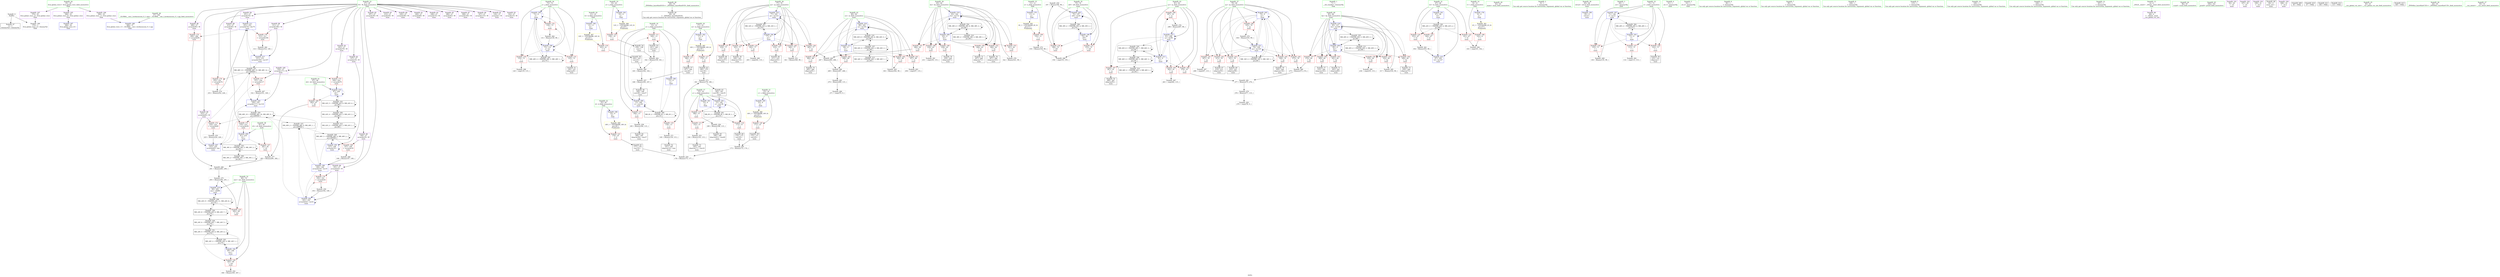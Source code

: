 digraph "SVFG" {
	label="SVFG";

	Node0x563a75794460 [shape=record,color=grey,label="{NodeID: 0\nNullPtr}"];
	Node0x563a75794460 -> Node0x563a757c2030[style=solid];
	Node0x563a75794460 -> Node0x563a757cb4f0[style=solid];
	Node0x563a757d2eb0 [shape=record,color=grey,label="{NodeID: 277\n283 = Binary(281, 282, )\n}"];
	Node0x563a757d2eb0 -> Node0x563a757c7470[style=solid];
	Node0x563a757c59c0 [shape=record,color=blue,label="{NodeID: 194\n73\<--9\nj\<--\nmain\n}"];
	Node0x563a757c59c0 -> Node0x563a757c83e0[style=dashed];
	Node0x563a757c59c0 -> Node0x563a757c84b0[style=dashed];
	Node0x563a757c59c0 -> Node0x563a757c8580[style=dashed];
	Node0x563a757c59c0 -> Node0x563a757c59c0[style=dashed];
	Node0x563a757c59c0 -> Node0x563a757c5b60[style=dashed];
	Node0x563a757c59c0 -> Node0x563a757e1440[style=dashed];
	Node0x563a757c2d30 [shape=record,color=red,label="{NodeID: 111\n160\<--13\n\<--x\nmain\n}"];
	Node0x563a757c2d30 -> Node0x563a757c36d0[style=solid];
	Node0x563a75794760 [shape=record,color=green,label="{NodeID: 28\n49\<--55\n_ZNSt8ios_base4InitD1Ev\<--_ZNSt8ios_base4InitD1Ev_field_insensitive\n}"];
	Node0x563a75794760 -> Node0x563a757c31f0[style=solid];
	Node0x563a757e1440 [shape=record,color=black,label="{NodeID: 305\nMR_28V_2 = PHI(MR_28V_3, MR_28V_1, )\npts\{74 \}\n}"];
	Node0x563a757e1440 -> Node0x563a757c59c0[style=dashed];
	Node0x563a757e1440 -> Node0x563a757e1440[style=dashed];
	Node0x563a757ce000 [shape=record,color=blue,label="{NodeID: 222\n77\<--341\nax\<--inc123\nmain\n}"];
	Node0x563a757ce000 -> Node0x563a757c87f0[style=dashed];
	Node0x563a757ce000 -> Node0x563a757c88c0[style=dashed];
	Node0x563a757ce000 -> Node0x563a757c8990[style=dashed];
	Node0x563a757ce000 -> Node0x563a757c8a60[style=dashed];
	Node0x563a757ce000 -> Node0x563a757c8b30[style=dashed];
	Node0x563a757ce000 -> Node0x563a757c8c00[style=dashed];
	Node0x563a757ce000 -> Node0x563a757ce000[style=dashed];
	Node0x563a757ce000 -> Node0x563a757e1e40[style=dashed];
	Node0x563a757c8b30 [shape=record,color=red,label="{NodeID: 139\n325\<--77\n\<--ax\nmain\n}"];
	Node0x563a757c8b30 -> Node0x563a757c4980[style=solid];
	Node0x563a757c37a0 [shape=record,color=black,label="{NodeID: 56\n164\<--163\nconv25\<--\nmain\n}"];
	Node0x563a757c37a0 -> Node0x563a757c6b70[style=solid];
	Node0x563a757cf620 [shape=record,color=grey,label="{NodeID: 250\n197 = Binary(196, 99, )\n}"];
	Node0x563a757cf620 -> Node0x563a757c6110[style=solid];
	Node0x563a757ca1f0 [shape=record,color=red,label="{NodeID: 167\n287\<--91\n\<--cy\nmain\n}"];
	Node0x563a757ca1f0 -> Node0x563a757c4710[style=solid];
	Node0x563a757c4e60 [shape=record,color=purple,label="{NodeID: 84\n146\<--27\narrayidx18\<--W\nmain\n}"];
	Node0x563a757c4e60 -> Node0x563a757ca390[style=solid];
	Node0x563a757c4e60 -> Node0x563a757c5d00[style=solid];
	Node0x563a757b9e90 [shape=record,color=green,label="{NodeID: 1\n7\<--1\n__dso_handle\<--dummyObj\nGlob }"];
	Node0x563a757e3c40 [shape=record,color=yellow,style=double,label="{NodeID: 361\n2V_1 = ENCHI(MR_2V_0)\npts\{10 \}\nFun[main]}"];
	Node0x563a757e3c40 -> Node0x563a757c2ac0[style=dashed];
	Node0x563a757d3030 [shape=record,color=grey,label="{NodeID: 278\n322 = Binary(321, 99, )\n}"];
	Node0x563a757d3030 -> Node0x563a757cdd90[style=solid];
	Node0x563a757c5a90 [shape=record,color=blue,label="{NodeID: 195\n127\<--106\narrayidx10\<--\nmain\n}"];
	Node0x563a757c5a90 -> Node0x563a757c5a90[style=dashed];
	Node0x563a757c5a90 -> Node0x563a757ec740[style=dashed];
	Node0x563a757c2e00 [shape=record,color=red,label="{NodeID: 112\n184\<--13\n\<--x\nmain\n}"];
	Node0x563a757c2e00 -> Node0x563a757c6870[style=solid];
	Node0x563a75794830 [shape=record,color=green,label="{NodeID: 29\n62\<--63\nmain\<--main_field_insensitive\n}"];
	Node0x563a757e1940 [shape=record,color=black,label="{NodeID: 306\nMR_30V_2 = PHI(MR_30V_4, MR_30V_1, )\npts\{76 \}\n}"];
	Node0x563a757e1940 -> Node0x563a757c5dd0[style=dashed];
	Node0x563a757ce0d0 [shape=record,color=blue,label="{NodeID: 223\n67\<--354\nt2\<--inc127\nmain\n}"];
	Node0x563a757ce0d0 -> Node0x563a757e0540[style=dashed];
	Node0x563a757c8c00 [shape=record,color=red,label="{NodeID: 140\n340\<--77\n\<--ax\nmain\n}"];
	Node0x563a757c8c00 -> Node0x563a757cf7a0[style=solid];
	Node0x563a757c3870 [shape=record,color=black,label="{NodeID: 57\n167\<--166\nconv26\<--\nmain\n}"];
	Node0x563a757c3870 -> Node0x563a757d00a0[style=solid];
	Node0x563a757cf7a0 [shape=record,color=grey,label="{NodeID: 251\n341 = Binary(340, 99, )\n}"];
	Node0x563a757cf7a0 -> Node0x563a757ce000[style=solid];
	Node0x563a757ca2c0 [shape=record,color=red,label="{NodeID: 168\n297\<--91\n\<--cy\nmain\n}"];
	Node0x563a757ca2c0 -> Node0x563a757d2d30[style=solid];
	Node0x563a757c4f30 [shape=record,color=purple,label="{NodeID: 85\n187\<--27\narrayidx39\<--W\nmain\n}"];
	Node0x563a757bc5e0 [shape=record,color=green,label="{NodeID: 2\n9\<--1\n\<--dummyObj\nCan only get source location for instruction, argument, global var or function.}"];
	Node0x563a757e3d50 [shape=record,color=yellow,style=double,label="{NodeID: 362\n4V_1 = ENCHI(MR_4V_0)\npts\{12 \}\nFun[main]}"];
	Node0x563a757e3d50 -> Node0x563a757c2b90[style=dashed];
	Node0x563a757d31b0 [shape=record,color=grey,label="{NodeID: 279\n278 = Binary(277, 115, )\n}"];
	Node0x563a757d31b0 -> Node0x563a757d49b0[style=solid];
	Node0x563a757c5b60 [shape=record,color=blue,label="{NodeID: 196\n73\<--131\nj\<--inc\nmain\n}"];
	Node0x563a757c5b60 -> Node0x563a757c83e0[style=dashed];
	Node0x563a757c5b60 -> Node0x563a757c84b0[style=dashed];
	Node0x563a757c5b60 -> Node0x563a757c8580[style=dashed];
	Node0x563a757c5b60 -> Node0x563a757c59c0[style=dashed];
	Node0x563a757c5b60 -> Node0x563a757c5b60[style=dashed];
	Node0x563a757c5b60 -> Node0x563a757e1440[style=dashed];
	Node0x563a757c2ed0 [shape=record,color=red,label="{NodeID: 113\n143\<--15\n\<--y\nmain\n}"];
	Node0x563a757c2ed0 -> Node0x563a757cfaa0[style=solid];
	Node0x563a75799e80 [shape=record,color=green,label="{NodeID: 30\n65\<--66\nretval\<--retval_field_insensitive\nmain\n}"];
	Node0x563a75799e80 -> Node0x563a757cb5f0[style=solid];
	Node0x563a757e1e40 [shape=record,color=black,label="{NodeID: 307\nMR_32V_2 = PHI(MR_32V_4, MR_32V_1, )\npts\{78 \}\n}"];
	Node0x563a757e1e40 -> Node0x563a757c61e0[style=dashed];
	Node0x563a757c8cd0 [shape=record,color=red,label="{NodeID: 141\n207\<--79\n\<--ay\nmain\n}"];
	Node0x563a757c8cd0 -> Node0x563a757d4cb0[style=solid];
	Node0x563a757c3940 [shape=record,color=black,label="{NodeID: 58\n169\<--168\nconv28\<--rem27\nmain\n}"];
	Node0x563a757c3940 -> Node0x563a757c5ea0[style=solid];
	Node0x563a757cf920 [shape=record,color=grey,label="{NodeID: 252\n346 = Binary(345, 347, )\n}"];
	Node0x563a757ca390 [shape=record,color=red,label="{NodeID: 169\n147\<--146\n\<--arrayidx18\nmain\n}"];
	Node0x563a757ca390 -> Node0x563a757c7770[style=solid];
	Node0x563a757c5000 [shape=record,color=purple,label="{NodeID: 86\n191\<--27\narrayidx42\<--W\nmain\n}"];
	Node0x563a757c5000 -> Node0x563a757ca460[style=solid];
	Node0x563a757c5000 -> Node0x563a757c6040[style=solid];
	Node0x563a75794340 [shape=record,color=green,label="{NodeID: 3\n29\<--1\n.str\<--dummyObj\nGlob }"];
	Node0x563a757d3330 [shape=record,color=grey,label="{NodeID: 280\n275 = Binary(273, 274, )\n}"];
	Node0x563a757d3330 -> Node0x563a757d34b0[style=solid];
	Node0x563a757c5c30 [shape=record,color=blue,label="{NodeID: 197\n71\<--136\ni\<--inc12\nmain\n}"];
	Node0x563a757c5c30 -> Node0x563a757c8170[style=dashed];
	Node0x563a757c5c30 -> Node0x563a757c8240[style=dashed];
	Node0x563a757c5c30 -> Node0x563a757c8310[style=dashed];
	Node0x563a757c5c30 -> Node0x563a757c5c30[style=dashed];
	Node0x563a757c5c30 -> Node0x563a757e0f40[style=dashed];
	Node0x563a757c2fa0 [shape=record,color=red,label="{NodeID: 114\n173\<--15\n\<--y\nmain\n}"];
	Node0x563a757c2fa0 -> Node0x563a757c3ae0[style=solid];
	Node0x563a75799f50 [shape=record,color=green,label="{NodeID: 31\n67\<--68\nt2\<--t2_field_insensitive\nmain\n}"];
	Node0x563a75799f50 -> Node0x563a757c7d60[style=solid];
	Node0x563a75799f50 -> Node0x563a757c7e30[style=solid];
	Node0x563a75799f50 -> Node0x563a757c7f00[style=solid];
	Node0x563a75799f50 -> Node0x563a757cb6c0[style=solid];
	Node0x563a75799f50 -> Node0x563a757ce0d0[style=solid];
	Node0x563a757e2340 [shape=record,color=black,label="{NodeID: 308\nMR_34V_2 = PHI(MR_34V_3, MR_34V_1, )\npts\{80 \}\n}"];
	Node0x563a757e2340 -> Node0x563a757c62b0[style=dashed];
	Node0x563a757e2340 -> Node0x563a757e2340[style=dashed];
	Node0x563a757c8da0 [shape=record,color=red,label="{NodeID: 142\n213\<--79\n\<--ay\nmain\n}"];
	Node0x563a757c8da0 -> Node0x563a757c4090[style=solid];
	Node0x563a757c3a10 [shape=record,color=black,label="{NodeID: 59\n172\<--171\nconv29\<--\nmain\n}"];
	Node0x563a757c3a10 -> Node0x563a757c72f0[style=solid];
	Node0x563a757cfaa0 [shape=record,color=grey,label="{NodeID: 253\n144 = Binary(143, 115, )\n}"];
	Node0x563a757cfaa0 -> Node0x563a757c3530[style=solid];
	Node0x563a757ca460 [shape=record,color=red,label="{NodeID: 170\n192\<--191\n\<--arrayidx42\nmain\n}"];
	Node0x563a757ca460 -> Node0x563a757c69f0[style=solid];
	Node0x563a757c50d0 [shape=record,color=purple,label="{NodeID: 87\n212\<--27\narrayidx54\<--W\nmain\n}"];
	Node0x563a75794c60 [shape=record,color=green,label="{NodeID: 4\n31\<--1\n.str.1\<--dummyObj\nGlob }"];
	Node0x563a757d34b0 [shape=record,color=grey,label="{NodeID: 281\n277 = Binary(275, 276, )\n}"];
	Node0x563a757d34b0 -> Node0x563a757d31b0[style=solid];
	Node0x563a757c5d00 [shape=record,color=blue,label="{NodeID: 198\n146\<--148\narrayidx18\<--inc19\nmain\n}"];
	Node0x563a757c5d00 -> Node0x563a757ca460[style=dashed];
	Node0x563a757c5d00 -> Node0x563a757c6040[style=dashed];
	Node0x563a757c5d00 -> Node0x563a757e4a40[style=dashed];
	Node0x563a757c5d00 -> Node0x563a757f2640[style=dashed];
	Node0x563a757c3070 [shape=record,color=red,label="{NodeID: 115\n188\<--15\n\<--y\nmain\n}"];
	Node0x563a757c3070 -> Node0x563a757cff20[style=solid];
	Node0x563a7579a020 [shape=record,color=green,label="{NodeID: 32\n69\<--70\nans\<--ans_field_insensitive\nmain\n}"];
	Node0x563a7579a020 -> Node0x563a757c7fd0[style=solid];
	Node0x563a7579a020 -> Node0x563a757c80a0[style=solid];
	Node0x563a7579a020 -> Node0x563a757c5820[style=solid];
	Node0x563a7579a020 -> Node0x563a757cd980[style=solid];
	Node0x563a757e2840 [shape=record,color=black,label="{NodeID: 309\nMR_36V_2 = PHI(MR_36V_3, MR_36V_1, )\npts\{82 \}\n}"];
	Node0x563a757e2840 -> Node0x563a757e2840[style=dashed];
	Node0x563a757e2840 -> Node0x563a757f0840[style=dashed];
	Node0x563a757c8e70 [shape=record,color=red,label="{NodeID: 143\n221\<--79\n\<--ay\nmain\n}"];
	Node0x563a757c8e70 -> Node0x563a757c4230[style=solid];
	Node0x563a757c3ae0 [shape=record,color=black,label="{NodeID: 60\n174\<--173\nconv30\<--\nmain\n}"];
	Node0x563a757c3ae0 -> Node0x563a757c72f0[style=solid];
	Node0x563a757cfc20 [shape=record,color=grey,label="{NodeID: 254\n178 = Binary(175, 177, )\n}"];
	Node0x563a757cfc20 -> Node0x563a757d28b0[style=solid];
	Node0x563a757ca530 [shape=record,color=red,label="{NodeID: 171\n216\<--215\n\<--arrayidx56\nmain\n}"];
	Node0x563a757ca530 -> Node0x563a757c6380[style=solid];
	Node0x563a757c51a0 [shape=record,color=purple,label="{NodeID: 88\n215\<--27\narrayidx56\<--W\nmain\n}"];
	Node0x563a757c51a0 -> Node0x563a757ca530[style=solid];
	Node0x563a75798410 [shape=record,color=green,label="{NodeID: 5\n33\<--1\n.str.2\<--dummyObj\nGlob }"];
	Node0x563a757f4610 [shape=record,color=yellow,style=double,label="{NodeID: 365\n10V_1 = ENCHI(MR_10V_0)\npts\{18 \}\nFun[main]}"];
	Node0x563a757f4610 -> Node0x563a757c7880[style=dashed];
	Node0x563a757f4610 -> Node0x563a757c7950[style=dashed];
	Node0x563a757d3630 [shape=record,color=grey,label="{NodeID: 282\n313 = Binary(312, 149, )\n}"];
	Node0x563a757d3630 -> Node0x563a757cdbf0[style=solid];
	Node0x563a757c5dd0 [shape=record,color=blue,label="{NodeID: 199\n75\<--99\ni20\<--\nmain\n}"];
	Node0x563a757c5dd0 -> Node0x563a757c8650[style=dashed];
	Node0x563a757c5dd0 -> Node0x563a757c8720[style=dashed];
	Node0x563a757c5dd0 -> Node0x563a757c6110[style=dashed];
	Node0x563a757c5dd0 -> Node0x563a757e1940[style=dashed];
	Node0x563a757c7880 [shape=record,color=red,label="{NodeID: 116\n166\<--17\n\<--m\nmain\n}"];
	Node0x563a757c7880 -> Node0x563a757c3870[style=solid];
	Node0x563a7579a0f0 [shape=record,color=green,label="{NodeID: 33\n71\<--72\ni\<--i_field_insensitive\nmain\n}"];
	Node0x563a7579a0f0 -> Node0x563a757c8170[style=solid];
	Node0x563a7579a0f0 -> Node0x563a757c8240[style=solid];
	Node0x563a7579a0f0 -> Node0x563a757c8310[style=solid];
	Node0x563a7579a0f0 -> Node0x563a757c58f0[style=solid];
	Node0x563a7579a0f0 -> Node0x563a757c5c30[style=solid];
	Node0x563a757e2d40 [shape=record,color=black,label="{NodeID: 310\nMR_38V_2 = PHI(MR_38V_3, MR_38V_1, )\npts\{84 \}\n}"];
	Node0x563a757e2d40 -> Node0x563a757e2d40[style=dashed];
	Node0x563a757e2d40 -> Node0x563a757f0d40[style=dashed];
	Node0x563a757c8f40 [shape=record,color=red,label="{NodeID: 144\n273\<--79\n\<--ay\nmain\n}"];
	Node0x563a757c8f40 -> Node0x563a757d3330[style=solid];
	Node0x563a757c3bb0 [shape=record,color=black,label="{NodeID: 61\n177\<--176\nconv32\<--\nmain\n}"];
	Node0x563a757c3bb0 -> Node0x563a757cfc20[style=solid];
	Node0x563a757cfda0 [shape=record,color=grey,label="{NodeID: 255\n225 = Binary(224, 226, )\n}"];
	Node0x563a757cfda0 -> Node0x563a757c6450[style=solid];
	Node0x563a757ca600 [shape=record,color=red,label="{NodeID: 172\n224\<--223\n\<--arrayidx60\nmain\n}"];
	Node0x563a757ca600 -> Node0x563a757cfda0[style=solid];
	Node0x563a757c5270 [shape=record,color=purple,label="{NodeID: 89\n220\<--27\narrayidx58\<--W\nmain\n}"];
	Node0x563a757984a0 [shape=record,color=green,label="{NodeID: 6\n36\<--1\n\<--dummyObj\nCan only get source location for instruction, argument, global var or function.}"];
	Node0x563a757f46f0 [shape=record,color=yellow,style=double,label="{NodeID: 366\n12V_1 = ENCHI(MR_12V_0)\npts\{20 \}\nFun[main]}"];
	Node0x563a757f46f0 -> Node0x563a757c7a20[style=dashed];
	Node0x563a757d37b0 [shape=record,color=grey,label="{NodeID: 283\n270 = Binary(269, 115, )\n}"];
	Node0x563a757d37b0 -> Node0x563a757d4b30[style=solid];
	Node0x563a757c5ea0 [shape=record,color=blue,label="{NodeID: 200\n13\<--169\nx\<--conv28\nmain\n}"];
	Node0x563a757c5ea0 -> Node0x563a757c2d30[style=dashed];
	Node0x563a757c5ea0 -> Node0x563a757c2e00[style=dashed];
	Node0x563a757c5ea0 -> Node0x563a757c5ea0[style=dashed];
	Node0x563a757c5ea0 -> Node0x563a757dfb40[style=dashed];
	Node0x563a757c7950 [shape=record,color=red,label="{NodeID: 117\n179\<--17\n\<--m\nmain\n}"];
	Node0x563a757c7950 -> Node0x563a757c3c80[style=solid];
	Node0x563a7579a1c0 [shape=record,color=green,label="{NodeID: 34\n73\<--74\nj\<--j_field_insensitive\nmain\n}"];
	Node0x563a7579a1c0 -> Node0x563a757c83e0[style=solid];
	Node0x563a7579a1c0 -> Node0x563a757c84b0[style=solid];
	Node0x563a7579a1c0 -> Node0x563a757c8580[style=solid];
	Node0x563a7579a1c0 -> Node0x563a757c59c0[style=solid];
	Node0x563a7579a1c0 -> Node0x563a757c5b60[style=solid];
	Node0x563a757e3240 [shape=record,color=black,label="{NodeID: 311\nMR_40V_2 = PHI(MR_40V_3, MR_40V_1, )\npts\{86 \}\n}"];
	Node0x563a757e3240 -> Node0x563a757e3240[style=dashed];
	Node0x563a757e3240 -> Node0x563a757f1240[style=dashed];
	Node0x563a757c9010 [shape=record,color=red,label="{NodeID: 145\n328\<--79\n\<--ay\nmain\n}"];
	Node0x563a757c9010 -> Node0x563a757c4a50[style=solid];
	Node0x563a757c3c80 [shape=record,color=black,label="{NodeID: 62\n180\<--179\nconv34\<--\nmain\n}"];
	Node0x563a757c3c80 -> Node0x563a757d28b0[style=solid];
	Node0x563a757cff20 [shape=record,color=grey,label="{NodeID: 256\n189 = Binary(188, 115, )\n}"];
	Node0x563a757cff20 -> Node0x563a757c3ef0[style=solid];
	Node0x563a757ca6d0 [shape=record,color=red,label="{NodeID: 173\n244\<--243\n\<--arrayidx70\nmain\n}"];
	Node0x563a757ca6d0 -> Node0x563a757c66c0[style=solid];
	Node0x563a757c5340 [shape=record,color=purple,label="{NodeID: 90\n223\<--27\narrayidx60\<--W\nmain\n}"];
	Node0x563a757c5340 -> Node0x563a757ca600[style=solid];
	Node0x563a757c5340 -> Node0x563a757c6450[style=solid];
	Node0x563a757985f0 [shape=record,color=green,label="{NodeID: 7\n99\<--1\n\<--dummyObj\nCan only get source location for instruction, argument, global var or function.}"];
	Node0x563a757f47d0 [shape=record,color=yellow,style=double,label="{NodeID: 367\n14V_1 = ENCHI(MR_14V_0)\npts\{22 \}\nFun[main]}"];
	Node0x563a757f47d0 -> Node0x563a757c7af0[style=dashed];
	Node0x563a757d3930 [shape=record,color=grey,label="{NodeID: 284\n269 = Binary(267, 268, )\n}"];
	Node0x563a757d3930 -> Node0x563a757d37b0[style=solid];
	Node0x563a757c5f70 [shape=record,color=blue,label="{NodeID: 201\n15\<--182\ny\<--conv36\nmain\n}"];
	Node0x563a757c5f70 -> Node0x563a757c2fa0[style=dashed];
	Node0x563a757c5f70 -> Node0x563a757c3070[style=dashed];
	Node0x563a757c5f70 -> Node0x563a757c5f70[style=dashed];
	Node0x563a757c5f70 -> Node0x563a757e0040[style=dashed];
	Node0x563a757c7a20 [shape=record,color=red,label="{NodeID: 118\n158\<--19\n\<--a\nmain\n}"];
	Node0x563a757c7a20 -> Node0x563a757c3600[style=solid];
	Node0x563a7579a290 [shape=record,color=green,label="{NodeID: 35\n75\<--76\ni20\<--i20_field_insensitive\nmain\n}"];
	Node0x563a7579a290 -> Node0x563a757c8650[style=solid];
	Node0x563a7579a290 -> Node0x563a757c8720[style=solid];
	Node0x563a7579a290 -> Node0x563a757c5dd0[style=solid];
	Node0x563a7579a290 -> Node0x563a757c6110[style=solid];
	Node0x563a757e3f50 [shape=record,color=black,label="{NodeID: 312\nMR_42V_2 = PHI(MR_42V_3, MR_42V_1, )\npts\{88 \}\n}"];
	Node0x563a757e3f50 -> Node0x563a757e3f50[style=dashed];
	Node0x563a757e3f50 -> Node0x563a757f1740[style=dashed];
	Node0x563a757c90e0 [shape=record,color=red,label="{NodeID: 146\n335\<--79\n\<--ay\nmain\n}"];
	Node0x563a757c90e0 -> Node0x563a757d2430[style=solid];
	Node0x563a757c3d50 [shape=record,color=black,label="{NodeID: 63\n182\<--181\nconv36\<--rem35\nmain\n}"];
	Node0x563a757c3d50 -> Node0x563a757c5f70[style=solid];
	Node0x563a757ec740 [shape=record,color=black,label="{NodeID: 340\nMR_48V_3 = PHI(MR_48V_4, MR_48V_2, )\npts\{280000 \}\n}"];
	Node0x563a757ec740 -> Node0x563a757ca390[style=dashed];
	Node0x563a757ec740 -> Node0x563a757c5a90[style=dashed];
	Node0x563a757ec740 -> Node0x563a757c5d00[style=dashed];
	Node0x563a757ec740 -> Node0x563a757ec740[style=dashed];
	Node0x563a757d00a0 [shape=record,color=grey,label="{NodeID: 257\n168 = Binary(165, 167, )\n}"];
	Node0x563a757d00a0 -> Node0x563a757c3940[style=solid];
	Node0x563a757ca7a0 [shape=record,color=red,label="{NodeID: 174\n252\<--251\n\<--arrayidx74\nmain\n}"];
	Node0x563a757ca7a0 -> Node0x563a757d2a30[style=solid];
	Node0x563a757c5410 [shape=record,color=purple,label="{NodeID: 91\n240\<--27\narrayidx68\<--W\nmain\n}"];
	Node0x563a75798680 [shape=record,color=green,label="{NodeID: 8\n106\<--1\n\<--dummyObj\nCan only get source location for instruction, argument, global var or function.}"];
	Node0x563a757f48b0 [shape=record,color=yellow,style=double,label="{NodeID: 368\n16V_1 = ENCHI(MR_16V_0)\npts\{24 \}\nFun[main]}"];
	Node0x563a757f48b0 -> Node0x563a757c7bc0[style=dashed];
	Node0x563a757d3ab0 [shape=record,color=grey,label="{NodeID: 285\n317 = Binary(316, 99, )\n}"];
	Node0x563a757d3ab0 -> Node0x563a757cdcc0[style=solid];
	Node0x563a757c6040 [shape=record,color=blue,label="{NodeID: 202\n191\<--193\narrayidx42\<--inc43\nmain\n}"];
	Node0x563a757c6040 -> Node0x563a757ca460[style=dashed];
	Node0x563a757c6040 -> Node0x563a757c6040[style=dashed];
	Node0x563a757c6040 -> Node0x563a757e4a40[style=dashed];
	Node0x563a757c6040 -> Node0x563a757f2640[style=dashed];
	Node0x563a757c7af0 [shape=record,color=red,label="{NodeID: 119\n163\<--21\n\<--b\nmain\n}"];
	Node0x563a757c7af0 -> Node0x563a757c37a0[style=solid];
	Node0x563a7579a360 [shape=record,color=green,label="{NodeID: 36\n77\<--78\nax\<--ax_field_insensitive\nmain\n}"];
	Node0x563a7579a360 -> Node0x563a757c87f0[style=solid];
	Node0x563a7579a360 -> Node0x563a757c88c0[style=solid];
	Node0x563a7579a360 -> Node0x563a757c8990[style=solid];
	Node0x563a7579a360 -> Node0x563a757c8a60[style=solid];
	Node0x563a7579a360 -> Node0x563a757c8b30[style=solid];
	Node0x563a7579a360 -> Node0x563a757c8c00[style=solid];
	Node0x563a7579a360 -> Node0x563a757c61e0[style=solid];
	Node0x563a7579a360 -> Node0x563a757ce000[style=solid];
	Node0x563a757e4040 [shape=record,color=black,label="{NodeID: 313\nMR_44V_2 = PHI(MR_44V_3, MR_44V_1, )\npts\{90 \}\n}"];
	Node0x563a757e4040 -> Node0x563a757e4040[style=dashed];
	Node0x563a757e4040 -> Node0x563a757f1c40[style=dashed];
	Node0x563a757c91b0 [shape=record,color=red,label="{NodeID: 147\n281\<--81\n\<--d1\nmain\n}"];
	Node0x563a757c91b0 -> Node0x563a757d2eb0[style=solid];
	Node0x563a757c3e20 [shape=record,color=black,label="{NodeID: 64\n186\<--185\nidxprom38\<--rem37\nmain\n}"];
	Node0x563a757c6870 [shape=record,color=grey,label="{NodeID: 258\n185 = Binary(184, 115, )\n}"];
	Node0x563a757c6870 -> Node0x563a757c3e20[style=solid];
	Node0x563a757ca870 [shape=record,color=red,label="{NodeID: 175\n290\<--289\n\<--arrayidx94\nmain\n}"];
	Node0x563a757ca870 -> Node0x563a757c7470[style=solid];
	Node0x563a757c54e0 [shape=record,color=purple,label="{NodeID: 92\n243\<--27\narrayidx70\<--W\nmain\n}"];
	Node0x563a757c54e0 -> Node0x563a757ca6d0[style=solid];
	Node0x563a75798710 [shape=record,color=green,label="{NodeID: 9\n115\<--1\n\<--dummyObj\nCan only get source location for instruction, argument, global var or function.}"];
	Node0x563a757f4990 [shape=record,color=yellow,style=double,label="{NodeID: 369\n18V_1 = ENCHI(MR_18V_0)\npts\{26 \}\nFun[main]}"];
	Node0x563a757f4990 -> Node0x563a757c7c90[style=dashed];
	Node0x563a757d3c30 [shape=record,color=grey,label="{NodeID: 286\n156 = cmp(153, 155, )\n}"];
	Node0x563a757c6110 [shape=record,color=blue,label="{NodeID: 203\n75\<--197\ni20\<--inc45\nmain\n}"];
	Node0x563a757c6110 -> Node0x563a757c8650[style=dashed];
	Node0x563a757c6110 -> Node0x563a757c8720[style=dashed];
	Node0x563a757c6110 -> Node0x563a757c6110[style=dashed];
	Node0x563a757c6110 -> Node0x563a757e1940[style=dashed];
	Node0x563a757c7bc0 [shape=record,color=red,label="{NodeID: 120\n171\<--23\n\<--c\nmain\n}"];
	Node0x563a757c7bc0 -> Node0x563a757c3a10[style=solid];
	Node0x563a7579a430 [shape=record,color=green,label="{NodeID: 37\n79\<--80\nay\<--ay_field_insensitive\nmain\n}"];
	Node0x563a7579a430 -> Node0x563a757c8cd0[style=solid];
	Node0x563a7579a430 -> Node0x563a757c8da0[style=solid];
	Node0x563a7579a430 -> Node0x563a757c8e70[style=solid];
	Node0x563a7579a430 -> Node0x563a757c8f40[style=solid];
	Node0x563a7579a430 -> Node0x563a757c9010[style=solid];
	Node0x563a7579a430 -> Node0x563a757c90e0[style=solid];
	Node0x563a7579a430 -> Node0x563a757c62b0[style=solid];
	Node0x563a7579a430 -> Node0x563a757cdf30[style=solid];
	Node0x563a757e4540 [shape=record,color=black,label="{NodeID: 314\nMR_46V_2 = PHI(MR_46V_3, MR_46V_1, )\npts\{92 \}\n}"];
	Node0x563a757e4540 -> Node0x563a757e4540[style=dashed];
	Node0x563a757e4540 -> Node0x563a757f2140[style=dashed];
	Node0x563a757c9280 [shape=record,color=red,label="{NodeID: 148\n230\<--83\n\<--bx\nmain\n}"];
	Node0x563a757c9280 -> Node0x563a757d43b0[style=solid];
	Node0x563a757c3ef0 [shape=record,color=black,label="{NodeID: 65\n190\<--189\nidxprom41\<--rem40\nmain\n}"];
	Node0x563a757c69f0 [shape=record,color=grey,label="{NodeID: 259\n193 = Binary(192, 149, )\n}"];
	Node0x563a757c69f0 -> Node0x563a757c6040[style=solid];
	Node0x563a757ca940 [shape=record,color=red,label="{NodeID: 176\n312\<--311\n\<--arrayidx106\nmain\n}"];
	Node0x563a757ca940 -> Node0x563a757d3630[style=solid];
	Node0x563a757c55b0 [shape=record,color=purple,label="{NodeID: 93\n248\<--27\narrayidx72\<--W\nmain\n}"];
	Node0x563a757998a0 [shape=record,color=green,label="{NodeID: 10\n149\<--1\n\<--dummyObj\nCan only get source location for instruction, argument, global var or function.}"];
	Node0x563a757d3db0 [shape=record,color=grey,label="{NodeID: 287\n263 = cmp(262, 115, )\n}"];
	Node0x563a757c61e0 [shape=record,color=blue,label="{NodeID: 204\n77\<--9\nax\<--\nmain\n}"];
	Node0x563a757c61e0 -> Node0x563a757c87f0[style=dashed];
	Node0x563a757c61e0 -> Node0x563a757c88c0[style=dashed];
	Node0x563a757c61e0 -> Node0x563a757c8990[style=dashed];
	Node0x563a757c61e0 -> Node0x563a757c8a60[style=dashed];
	Node0x563a757c61e0 -> Node0x563a757c8b30[style=dashed];
	Node0x563a757c61e0 -> Node0x563a757c8c00[style=dashed];
	Node0x563a757c61e0 -> Node0x563a757ce000[style=dashed];
	Node0x563a757c61e0 -> Node0x563a757e1e40[style=dashed];
	Node0x563a757c7c90 [shape=record,color=red,label="{NodeID: 121\n176\<--25\n\<--d\nmain\n}"];
	Node0x563a757c7c90 -> Node0x563a757c3bb0[style=solid];
	Node0x563a7579a500 [shape=record,color=green,label="{NodeID: 38\n81\<--82\nd1\<--d1_field_insensitive\nmain\n}"];
	Node0x563a7579a500 -> Node0x563a757c91b0[style=solid];
	Node0x563a7579a500 -> Node0x563a757c6380[style=solid];
	Node0x563a757e4a40 [shape=record,color=black,label="{NodeID: 315\nMR_48V_2 = PHI(MR_48V_9, MR_48V_1, )\npts\{280000 \}\n}"];
	Node0x563a757e4a40 -> Node0x563a757ec740[style=dashed];
	Node0x563a757c9350 [shape=record,color=red,label="{NodeID: 149\n238\<--83\n\<--bx\nmain\n}"];
	Node0x563a757c9350 -> Node0x563a757c4300[style=solid];
	Node0x563a757c3fc0 [shape=record,color=black,label="{NodeID: 66\n211\<--210\nidxprom53\<--\nmain\n}"];
	Node0x563a757c6b70 [shape=record,color=grey,label="{NodeID: 260\n165 = Binary(162, 164, )\n}"];
	Node0x563a757c6b70 -> Node0x563a757d00a0[style=solid];
	Node0x563a757caa10 [shape=record,color=red,label="{NodeID: 177\n331\<--330\n\<--arrayidx117\nmain\n}"];
	Node0x563a757caa10 -> Node0x563a757c75f0[style=solid];
	Node0x563a757c5680 [shape=record,color=purple,label="{NodeID: 94\n251\<--27\narrayidx74\<--W\nmain\n}"];
	Node0x563a757c5680 -> Node0x563a757ca7a0[style=solid];
	Node0x563a757c5680 -> Node0x563a757c6790[style=solid];
	Node0x563a75799970 [shape=record,color=green,label="{NodeID: 11\n226\<--1\n\<--dummyObj\nCan only get source location for instruction, argument, global var or function.}"];
	Node0x563a757d3f30 [shape=record,color=grey,label="{NodeID: 288\n120 = cmp(119, 115, )\n}"];
	Node0x563a757c62b0 [shape=record,color=blue,label="{NodeID: 205\n79\<--9\nay\<--\nmain\n}"];
	Node0x563a757c62b0 -> Node0x563a757c8cd0[style=dashed];
	Node0x563a757c62b0 -> Node0x563a757c8da0[style=dashed];
	Node0x563a757c62b0 -> Node0x563a757c8e70[style=dashed];
	Node0x563a757c62b0 -> Node0x563a757c8f40[style=dashed];
	Node0x563a757c62b0 -> Node0x563a757c9010[style=dashed];
	Node0x563a757c62b0 -> Node0x563a757c90e0[style=dashed];
	Node0x563a757c62b0 -> Node0x563a757c62b0[style=dashed];
	Node0x563a757c62b0 -> Node0x563a757cdf30[style=dashed];
	Node0x563a757c62b0 -> Node0x563a757e2340[style=dashed];
	Node0x563a757c7d60 [shape=record,color=red,label="{NodeID: 122\n101\<--67\n\<--t2\nmain\n}"];
	Node0x563a757c7d60 -> Node0x563a757d4830[style=solid];
	Node0x563a7579a5d0 [shape=record,color=green,label="{NodeID: 39\n83\<--84\nbx\<--bx_field_insensitive\nmain\n}"];
	Node0x563a7579a5d0 -> Node0x563a757c9280[style=solid];
	Node0x563a7579a5d0 -> Node0x563a757c9350[style=solid];
	Node0x563a7579a5d0 -> Node0x563a757c9420[style=solid];
	Node0x563a7579a5d0 -> Node0x563a757c94f0[style=solid];
	Node0x563a7579a5d0 -> Node0x563a757c95c0[style=solid];
	Node0x563a7579a5d0 -> Node0x563a757c9690[style=solid];
	Node0x563a7579a5d0 -> Node0x563a757c6520[style=solid];
	Node0x563a7579a5d0 -> Node0x563a757cdd90[style=solid];
	Node0x563a757c9420 [shape=record,color=red,label="{NodeID: 150\n246\<--83\n\<--bx\nmain\n}"];
	Node0x563a757c9420 -> Node0x563a757c44a0[style=solid];
	Node0x563a757c4090 [shape=record,color=black,label="{NodeID: 67\n214\<--213\nidxprom55\<--\nmain\n}"];
	Node0x563a757c6cf0 [shape=record,color=grey,label="{NodeID: 261\n354 = Binary(353, 99, )\n}"];
	Node0x563a757c6cf0 -> Node0x563a757ce0d0[style=solid];
	Node0x563a757caae0 [shape=record,color=blue,label="{NodeID: 178\n8\<--9\nt\<--\nGlob }"];
	Node0x563a757caae0 -> Node0x563a757e3c40[style=dashed];
	Node0x563a757c5750 [shape=record,color=purple,label="{NodeID: 95\n286\<--27\narrayidx92\<--W\nmain\n}"];
	Node0x563a75799560 [shape=record,color=green,label="{NodeID: 12\n347\<--1\n\<--dummyObj\nCan only get source location for instruction, argument, global var or function.}"];
	Node0x563a757d40b0 [shape=record,color=grey,label="{NodeID: 289\n203 = cmp(202, 115, )\n}"];
	Node0x563a757c6380 [shape=record,color=blue,label="{NodeID: 206\n81\<--216\nd1\<--\nmain\n}"];
	Node0x563a757c6380 -> Node0x563a757c91b0[style=dashed];
	Node0x563a757c6380 -> Node0x563a757f0840[style=dashed];
	Node0x563a757c7e30 [shape=record,color=red,label="{NodeID: 123\n344\<--67\n\<--t2\nmain\n}"];
	Node0x563a7579a6a0 [shape=record,color=green,label="{NodeID: 40\n85\<--86\nby\<--by_field_insensitive\nmain\n}"];
	Node0x563a7579a6a0 -> Node0x563a757c9760[style=solid];
	Node0x563a7579a6a0 -> Node0x563a757c9830[style=solid];
	Node0x563a7579a6a0 -> Node0x563a757c9900[style=solid];
	Node0x563a7579a6a0 -> Node0x563a757c99d0[style=solid];
	Node0x563a7579a6a0 -> Node0x563a757c9aa0[style=solid];
	Node0x563a7579a6a0 -> Node0x563a757c9b70[style=solid];
	Node0x563a7579a6a0 -> Node0x563a757c65f0[style=solid];
	Node0x563a7579a6a0 -> Node0x563a757cdcc0[style=solid];
	Node0x563a757c94f0 [shape=record,color=red,label="{NodeID: 151\n266\<--83\n\<--bx\nmain\n}"];
	Node0x563a757c94f0 -> Node0x563a757cf4a0[style=solid];
	Node0x563a757c4160 [shape=record,color=black,label="{NodeID: 68\n219\<--218\nidxprom57\<--\nmain\n}"];
	Node0x563a757c6e70 [shape=record,color=grey,label="{NodeID: 262\n162 = Binary(159, 161, )\n}"];
	Node0x563a757c6e70 -> Node0x563a757c6b70[style=solid];
	Node0x563a757cabb0 [shape=record,color=blue,label="{NodeID: 179\n11\<--9\nn\<--\nGlob }"];
	Node0x563a757cabb0 -> Node0x563a757e3d50[style=dashed];
	Node0x563a757c2100 [shape=record,color=purple,label="{NodeID: 96\n289\<--27\narrayidx94\<--W\nmain\n}"];
	Node0x563a757c2100 -> Node0x563a757ca870[style=solid];
	Node0x563a75799630 [shape=record,color=green,label="{NodeID: 13\n4\<--6\n_ZStL8__ioinit\<--_ZStL8__ioinit_field_insensitive\nGlob }"];
	Node0x563a75799630 -> Node0x563a757c4b20[style=solid];
	Node0x563a757d4230 [shape=record,color=grey,label="{NodeID: 290\n236 = cmp(235, 115, )\n}"];
	Node0x563a757c6450 [shape=record,color=blue,label="{NodeID: 207\n223\<--225\narrayidx60\<--dec\nmain\n}"];
	Node0x563a757c6450 -> Node0x563a757caa10[style=dashed];
	Node0x563a757c6450 -> Node0x563a757cde60[style=dashed];
	Node0x563a757c6450 -> Node0x563a757e6840[style=dashed];
	Node0x563a757c7f00 [shape=record,color=red,label="{NodeID: 124\n353\<--67\n\<--t2\nmain\n}"];
	Node0x563a757c7f00 -> Node0x563a757c6cf0[style=solid];
	Node0x563a7579a770 [shape=record,color=green,label="{NodeID: 41\n87\<--88\nd2\<--d2_field_insensitive\nmain\n}"];
	Node0x563a7579a770 -> Node0x563a757c9c40[style=solid];
	Node0x563a7579a770 -> Node0x563a757c66c0[style=solid];
	Node0x563a757c95c0 [shape=record,color=red,label="{NodeID: 152\n306\<--83\n\<--bx\nmain\n}"];
	Node0x563a757c95c0 -> Node0x563a757c47e0[style=solid];
	Node0x563a757c4230 [shape=record,color=black,label="{NodeID: 69\n222\<--221\nidxprom59\<--\nmain\n}"];
	Node0x563a757c6ff0 [shape=record,color=grey,label="{NodeID: 263\n303 = Binary(302, 99, )\n}"];
	Node0x563a757c6ff0 -> Node0x563a757cdb20[style=solid];
	Node0x563a757cac80 [shape=record,color=blue,label="{NodeID: 180\n13\<--9\nx\<--\nGlob }"];
	Node0x563a757cac80 -> Node0x563a757dfb40[style=dashed];
	Node0x563a757c21d0 [shape=record,color=purple,label="{NodeID: 97\n308\<--27\narrayidx104\<--W\nmain\n}"];
	Node0x563a75798110 [shape=record,color=green,label="{NodeID: 14\n8\<--10\nt\<--t_field_insensitive\nGlob }"];
	Node0x563a75798110 -> Node0x563a757c2ac0[style=solid];
	Node0x563a75798110 -> Node0x563a757caae0[style=solid];
	Node0x563a757d43b0 [shape=record,color=grey,label="{NodeID: 291\n231 = cmp(230, 115, )\n}"];
	Node0x563a757c6520 [shape=record,color=blue,label="{NodeID: 208\n83\<--9\nbx\<--\nmain\n}"];
	Node0x563a757c6520 -> Node0x563a757c9280[style=dashed];
	Node0x563a757c6520 -> Node0x563a757c9350[style=dashed];
	Node0x563a757c6520 -> Node0x563a757c9420[style=dashed];
	Node0x563a757c6520 -> Node0x563a757c94f0[style=dashed];
	Node0x563a757c6520 -> Node0x563a757c95c0[style=dashed];
	Node0x563a757c6520 -> Node0x563a757c9690[style=dashed];
	Node0x563a757c6520 -> Node0x563a757cdd90[style=dashed];
	Node0x563a757c6520 -> Node0x563a757f0d40[style=dashed];
	Node0x563a757c7fd0 [shape=record,color=red,label="{NodeID: 125\n292\<--69\n\<--ans\nmain\n}"];
	Node0x563a757c7fd0 -> Node0x563a757d2bb0[style=solid];
	Node0x563a7579a840 [shape=record,color=green,label="{NodeID: 42\n89\<--90\ncx\<--cx_field_insensitive\nmain\n}"];
	Node0x563a7579a840 -> Node0x563a757c9d10[style=solid];
	Node0x563a7579a840 -> Node0x563a757c9de0[style=solid];
	Node0x563a7579a840 -> Node0x563a757c9eb0[style=solid];
	Node0x563a7579a840 -> Node0x563a757c9f80[style=solid];
	Node0x563a7579a840 -> Node0x563a757cd7e0[style=solid];
	Node0x563a7579a840 -> Node0x563a757cdb20[style=solid];
	Node0x563a757e5e40 [shape=record,color=black,label="{NodeID: 319\nMR_44V_6 = PHI(MR_44V_8, MR_44V_5, )\npts\{90 \}\n}"];
	Node0x563a757e5e40 -> Node0x563a757cd7e0[style=dashed];
	Node0x563a757e5e40 -> Node0x563a757e5e40[style=dashed];
	Node0x563a757e5e40 -> Node0x563a757f1c40[style=dashed];
	Node0x563a757c9690 [shape=record,color=red,label="{NodeID: 153\n321\<--83\n\<--bx\nmain\n}"];
	Node0x563a757c9690 -> Node0x563a757d3030[style=solid];
	Node0x563a757c4300 [shape=record,color=black,label="{NodeID: 70\n239\<--238\nidxprom67\<--\nmain\n}"];
	Node0x563a757c7170 [shape=record,color=grey,label="{NodeID: 264\n131 = Binary(130, 99, )\n}"];
	Node0x563a757c7170 -> Node0x563a757c5b60[style=solid];
	Node0x563a757cad50 [shape=record,color=blue,label="{NodeID: 181\n15\<--9\ny\<--\nGlob }"];
	Node0x563a757cad50 -> Node0x563a757e0040[style=dashed];
	Node0x563a757c22a0 [shape=record,color=purple,label="{NodeID: 98\n311\<--27\narrayidx106\<--W\nmain\n}"];
	Node0x563a757c22a0 -> Node0x563a757ca940[style=solid];
	Node0x563a757c22a0 -> Node0x563a757cdbf0[style=solid];
	Node0x563a757981e0 [shape=record,color=green,label="{NodeID: 15\n11\<--12\nn\<--n_field_insensitive\nGlob }"];
	Node0x563a757981e0 -> Node0x563a757c2b90[style=solid];
	Node0x563a757981e0 -> Node0x563a757cabb0[style=solid];
	Node0x563a757d4530 [shape=record,color=grey,label="{NodeID: 292\n114 = cmp(113, 115, )\n}"];
	Node0x563a757c65f0 [shape=record,color=blue,label="{NodeID: 209\n85\<--9\nby\<--\nmain\n}"];
	Node0x563a757c65f0 -> Node0x563a757c9760[style=dashed];
	Node0x563a757c65f0 -> Node0x563a757c9830[style=dashed];
	Node0x563a757c65f0 -> Node0x563a757c9900[style=dashed];
	Node0x563a757c65f0 -> Node0x563a757c99d0[style=dashed];
	Node0x563a757c65f0 -> Node0x563a757c9aa0[style=dashed];
	Node0x563a757c65f0 -> Node0x563a757c9b70[style=dashed];
	Node0x563a757c65f0 -> Node0x563a757c65f0[style=dashed];
	Node0x563a757c65f0 -> Node0x563a757cdcc0[style=dashed];
	Node0x563a757c65f0 -> Node0x563a757f1240[style=dashed];
	Node0x563a757c80a0 [shape=record,color=red,label="{NodeID: 126\n345\<--69\n\<--ans\nmain\n}"];
	Node0x563a757c80a0 -> Node0x563a757cf920[style=solid];
	Node0x563a757c1d70 [shape=record,color=green,label="{NodeID: 43\n91\<--92\ncy\<--cy_field_insensitive\nmain\n}"];
	Node0x563a757c1d70 -> Node0x563a757ca050[style=solid];
	Node0x563a757c1d70 -> Node0x563a757ca120[style=solid];
	Node0x563a757c1d70 -> Node0x563a757ca1f0[style=solid];
	Node0x563a757c1d70 -> Node0x563a757ca2c0[style=solid];
	Node0x563a757c1d70 -> Node0x563a757cd8b0[style=solid];
	Node0x563a757c1d70 -> Node0x563a757cda50[style=solid];
	Node0x563a757e6340 [shape=record,color=black,label="{NodeID: 320\nMR_46V_6 = PHI(MR_46V_7, MR_46V_5, )\npts\{92 \}\n}"];
	Node0x563a757e6340 -> Node0x563a757cd8b0[style=dashed];
	Node0x563a757e6340 -> Node0x563a757e6340[style=dashed];
	Node0x563a757e6340 -> Node0x563a757f2140[style=dashed];
	Node0x563a757c9760 [shape=record,color=red,label="{NodeID: 154\n235\<--85\n\<--by\nmain\n}"];
	Node0x563a757c9760 -> Node0x563a757d4230[style=solid];
	Node0x563a757c43d0 [shape=record,color=black,label="{NodeID: 71\n242\<--241\nidxprom69\<--\nmain\n}"];
	Node0x563a757c72f0 [shape=record,color=grey,label="{NodeID: 265\n175 = Binary(172, 174, )\n}"];
	Node0x563a757c72f0 -> Node0x563a757cfc20[style=solid];
	Node0x563a757cae20 [shape=record,color=blue,label="{NodeID: 182\n17\<--9\nm\<--\nGlob }"];
	Node0x563a757cae20 -> Node0x563a757f4610[style=dashed];
	Node0x563a757c2370 [shape=record,color=purple,label="{NodeID: 99\n327\<--27\narrayidx115\<--W\nmain\n}"];
	Node0x563a757982b0 [shape=record,color=green,label="{NodeID: 16\n13\<--14\nx\<--x_field_insensitive\nGlob }"];
	Node0x563a757982b0 -> Node0x563a757c2c60[style=solid];
	Node0x563a757982b0 -> Node0x563a757c2d30[style=solid];
	Node0x563a757982b0 -> Node0x563a757c2e00[style=solid];
	Node0x563a757982b0 -> Node0x563a757cac80[style=solid];
	Node0x563a757982b0 -> Node0x563a757c5ea0[style=solid];
	Node0x563a757d46b0 [shape=record,color=grey,label="{NodeID: 293\n258 = cmp(257, 115, )\n}"];
	Node0x563a757c66c0 [shape=record,color=blue,label="{NodeID: 210\n87\<--244\nd2\<--\nmain\n}"];
	Node0x563a757c66c0 -> Node0x563a757c9c40[style=dashed];
	Node0x563a757c66c0 -> Node0x563a757c66c0[style=dashed];
	Node0x563a757c66c0 -> Node0x563a757e9f40[style=dashed];
	Node0x563a757c8170 [shape=record,color=red,label="{NodeID: 127\n113\<--71\n\<--i\nmain\n}"];
	Node0x563a757c8170 -> Node0x563a757d4530[style=solid];
	Node0x563a757c1e00 [shape=record,color=green,label="{NodeID: 44\n96\<--97\nscanf\<--scanf_field_insensitive\n}"];
	Node0x563a757e6840 [shape=record,color=black,label="{NodeID: 321\nMR_48V_13 = PHI(MR_48V_15, MR_48V_12, )\npts\{280000 \}\n}"];
	Node0x563a757e6840 -> Node0x563a757ca6d0[style=dashed];
	Node0x563a757e6840 -> Node0x563a757ca7a0[style=dashed];
	Node0x563a757e6840 -> Node0x563a757caa10[style=dashed];
	Node0x563a757e6840 -> Node0x563a757c6790[style=dashed];
	Node0x563a757e6840 -> Node0x563a757cde60[style=dashed];
	Node0x563a757e6840 -> Node0x563a757e6840[style=dashed];
	Node0x563a757c9830 [shape=record,color=red,label="{NodeID: 155\n241\<--85\n\<--by\nmain\n}"];
	Node0x563a757c9830 -> Node0x563a757c43d0[style=solid];
	Node0x563a757c44a0 [shape=record,color=black,label="{NodeID: 72\n247\<--246\nidxprom71\<--\nmain\n}"];
	Node0x563a757c7470 [shape=record,color=grey,label="{NodeID: 266\n291 = Binary(283, 290, )\n}"];
	Node0x563a757c7470 -> Node0x563a757d2bb0[style=solid];
	Node0x563a757caef0 [shape=record,color=blue,label="{NodeID: 183\n19\<--9\na\<--\nGlob }"];
	Node0x563a757caef0 -> Node0x563a757f46f0[style=dashed];
	Node0x563a757c2440 [shape=record,color=purple,label="{NodeID: 100\n330\<--27\narrayidx117\<--W\nmain\n}"];
	Node0x563a757c2440 -> Node0x563a757caa10[style=solid];
	Node0x563a757c2440 -> Node0x563a757cde60[style=solid];
	Node0x563a75799020 [shape=record,color=green,label="{NodeID: 17\n15\<--16\ny\<--y_field_insensitive\nGlob }"];
	Node0x563a75799020 -> Node0x563a757c2ed0[style=solid];
	Node0x563a75799020 -> Node0x563a757c2fa0[style=solid];
	Node0x563a75799020 -> Node0x563a757c3070[style=solid];
	Node0x563a75799020 -> Node0x563a757cad50[style=solid];
	Node0x563a75799020 -> Node0x563a757c5f70[style=solid];
	Node0x563a757d4830 [shape=record,color=grey,label="{NodeID: 294\n103 = cmp(101, 102, )\n}"];
	Node0x563a757c6790 [shape=record,color=blue,label="{NodeID: 211\n251\<--253\narrayidx74\<--dec75\nmain\n}"];
	Node0x563a757c6790 -> Node0x563a757ca870[style=dashed];
	Node0x563a757c6790 -> Node0x563a757ca940[style=dashed];
	Node0x563a757c6790 -> Node0x563a757cdbf0[style=dashed];
	Node0x563a757c8240 [shape=record,color=red,label="{NodeID: 128\n122\<--71\n\<--i\nmain\n}"];
	Node0x563a757c8240 -> Node0x563a757c32c0[style=solid];
	Node0x563a757c1e90 [shape=record,color=green,label="{NodeID: 45\n350\<--351\nprintf\<--printf_field_insensitive\n}"];
	Node0x563a757c9900 [shape=record,color=red,label="{NodeID: 156\n249\<--85\n\<--by\nmain\n}"];
	Node0x563a757c9900 -> Node0x563a757c4570[style=solid];
	Node0x563a757c4570 [shape=record,color=black,label="{NodeID: 73\n250\<--249\nidxprom73\<--\nmain\n}"];
	Node0x563a757c75f0 [shape=record,color=grey,label="{NodeID: 267\n332 = Binary(331, 149, )\n}"];
	Node0x563a757c75f0 -> Node0x563a757cde60[style=solid];
	Node0x563a757caff0 [shape=record,color=blue,label="{NodeID: 184\n21\<--9\nb\<--\nGlob }"];
	Node0x563a757caff0 -> Node0x563a757f47d0[style=dashed];
	Node0x563a757c2510 [shape=record,color=purple,label="{NodeID: 101\n94\<--29\n\<--.str\nmain\n}"];
	Node0x563a757990f0 [shape=record,color=green,label="{NodeID: 18\n17\<--18\nm\<--m_field_insensitive\nGlob }"];
	Node0x563a757990f0 -> Node0x563a757c7880[style=solid];
	Node0x563a757990f0 -> Node0x563a757c7950[style=solid];
	Node0x563a757990f0 -> Node0x563a757cae20[style=solid];
	Node0x563a757d49b0 [shape=record,color=grey,label="{NodeID: 295\n279 = cmp(278, 9, )\n}"];
	Node0x563a757cd7e0 [shape=record,color=blue,label="{NodeID: 212\n89\<--9\ncx\<--\nmain\n}"];
	Node0x563a757cd7e0 -> Node0x563a757c9d10[style=dashed];
	Node0x563a757cd7e0 -> Node0x563a757c9de0[style=dashed];
	Node0x563a757cd7e0 -> Node0x563a757c9eb0[style=dashed];
	Node0x563a757cd7e0 -> Node0x563a757c9f80[style=dashed];
	Node0x563a757cd7e0 -> Node0x563a757cdb20[style=dashed];
	Node0x563a757cd7e0 -> Node0x563a757e5e40[style=dashed];
	Node0x563a757c8310 [shape=record,color=red,label="{NodeID: 129\n135\<--71\n\<--i\nmain\n}"];
	Node0x563a757c8310 -> Node0x563a757d22b0[style=solid];
	Node0x563a757c1f60 [shape=record,color=green,label="{NodeID: 46\n37\<--364\n_GLOBAL__sub_I_lordmonsoon_0_1.cpp\<--_GLOBAL__sub_I_lordmonsoon_0_1.cpp_field_insensitive\n}"];
	Node0x563a757c1f60 -> Node0x563a757cb3f0[style=solid];
	Node0x563a757c99d0 [shape=record,color=red,label="{NodeID: 157\n274\<--85\n\<--by\nmain\n}"];
	Node0x563a757c99d0 -> Node0x563a757d3330[style=solid];
	Node0x563a757c4640 [shape=record,color=black,label="{NodeID: 74\n285\<--284\nidxprom91\<--\nmain\n}"];
	Node0x563a757efe40 [shape=record,color=black,label="{NodeID: 351\nMR_24V_5 = PHI(MR_24V_6, MR_24V_4, )\npts\{70 \}\n}"];
	Node0x563a757efe40 -> Node0x563a757c80a0[style=dashed];
	Node0x563a757efe40 -> Node0x563a757e0a40[style=dashed];
	Node0x563a757efe40 -> Node0x563a757e9040[style=dashed];
	Node0x563a757efe40 -> Node0x563a757efe40[style=dashed];
	Node0x563a757c7770 [shape=record,color=grey,label="{NodeID: 268\n148 = Binary(147, 149, )\n}"];
	Node0x563a757c7770 -> Node0x563a757c5d00[style=solid];
	Node0x563a757cb0f0 [shape=record,color=blue,label="{NodeID: 185\n23\<--9\nc\<--\nGlob }"];
	Node0x563a757cb0f0 -> Node0x563a757f48b0[style=dashed];
	Node0x563a757c25e0 [shape=record,color=purple,label="{NodeID: 102\n107\<--29\n\<--.str\nmain\n}"];
	Node0x563a757991c0 [shape=record,color=green,label="{NodeID: 19\n19\<--20\na\<--a_field_insensitive\nGlob }"];
	Node0x563a757991c0 -> Node0x563a757c7a20[style=solid];
	Node0x563a757991c0 -> Node0x563a757caef0[style=solid];
	Node0x563a757d4b30 [shape=record,color=grey,label="{NodeID: 296\n271 = cmp(270, 9, )\n}"];
	Node0x563a757cd8b0 [shape=record,color=blue,label="{NodeID: 213\n91\<--9\ncy\<--\nmain\n}"];
	Node0x563a757cd8b0 -> Node0x563a757ca050[style=dashed];
	Node0x563a757cd8b0 -> Node0x563a757ca120[style=dashed];
	Node0x563a757cd8b0 -> Node0x563a757ca1f0[style=dashed];
	Node0x563a757cd8b0 -> Node0x563a757ca2c0[style=dashed];
	Node0x563a757cd8b0 -> Node0x563a757cd8b0[style=dashed];
	Node0x563a757cd8b0 -> Node0x563a757cda50[style=dashed];
	Node0x563a757cd8b0 -> Node0x563a757e6340[style=dashed];
	Node0x563a757c83e0 [shape=record,color=red,label="{NodeID: 130\n119\<--73\n\<--j\nmain\n}"];
	Node0x563a757c83e0 -> Node0x563a757d3f30[style=solid];
	Node0x563a757c2030 [shape=record,color=black,label="{NodeID: 47\n2\<--3\ndummyVal\<--dummyVal\n}"];
	Node0x563a757c9aa0 [shape=record,color=red,label="{NodeID: 158\n309\<--85\n\<--by\nmain\n}"];
	Node0x563a757c9aa0 -> Node0x563a757c48b0[style=solid];
	Node0x563a757c4710 [shape=record,color=black,label="{NodeID: 75\n288\<--287\nidxprom93\<--\nmain\n}"];
	Node0x563a757d22b0 [shape=record,color=grey,label="{NodeID: 269\n136 = Binary(135, 99, )\n}"];
	Node0x563a757d22b0 -> Node0x563a757c5c30[style=solid];
	Node0x563a757cb1f0 [shape=record,color=blue,label="{NodeID: 186\n25\<--9\nd\<--\nGlob }"];
	Node0x563a757cb1f0 -> Node0x563a757f4990[style=dashed];
	Node0x563a757c26b0 [shape=record,color=purple,label="{NodeID: 103\n109\<--31\n\<--.str.1\nmain\n}"];
	Node0x563a757949e0 [shape=record,color=green,label="{NodeID: 20\n21\<--22\nb\<--b_field_insensitive\nGlob }"];
	Node0x563a757949e0 -> Node0x563a757c7af0[style=solid];
	Node0x563a757949e0 -> Node0x563a757caff0[style=solid];
	Node0x563a757d4cb0 [shape=record,color=grey,label="{NodeID: 297\n208 = cmp(207, 115, )\n}"];
	Node0x563a757cd980 [shape=record,color=blue,label="{NodeID: 214\n69\<--293\nans\<--add96\nmain\n}"];
	Node0x563a757cd980 -> Node0x563a757df140[style=dashed];
	Node0x563a757c84b0 [shape=record,color=red,label="{NodeID: 131\n125\<--73\n\<--j\nmain\n}"];
	Node0x563a757c84b0 -> Node0x563a757c3390[style=solid];
	Node0x563a757c3120 [shape=record,color=black,label="{NodeID: 48\n64\<--9\nmain_ret\<--\nmain\n}"];
	Node0x563a757c9b70 [shape=record,color=red,label="{NodeID: 159\n316\<--85\n\<--by\nmain\n}"];
	Node0x563a757c9b70 -> Node0x563a757d3ab0[style=solid];
	Node0x563a757c47e0 [shape=record,color=black,label="{NodeID: 76\n307\<--306\nidxprom103\<--\nmain\n}"];
	Node0x563a757f0840 [shape=record,color=black,label="{NodeID: 353\nMR_36V_4 = PHI(MR_36V_5, MR_36V_3, )\npts\{82 \}\n}"];
	Node0x563a757f0840 -> Node0x563a757c6380[style=dashed];
	Node0x563a757f0840 -> Node0x563a757e2840[style=dashed];
	Node0x563a757f0840 -> Node0x563a757f0840[style=dashed];
	Node0x563a757d2430 [shape=record,color=grey,label="{NodeID: 270\n336 = Binary(335, 99, )\n}"];
	Node0x563a757d2430 -> Node0x563a757cdf30[style=solid];
	Node0x563a757cb2f0 [shape=record,color=blue,label="{NodeID: 187\n368\<--36\nllvm.global_ctors_0\<--\nGlob }"];
	Node0x563a757c2780 [shape=record,color=purple,label="{NodeID: 104\n348\<--33\n\<--.str.2\nmain\n}"];
	Node0x563a75794ab0 [shape=record,color=green,label="{NodeID: 21\n23\<--24\nc\<--c_field_insensitive\nGlob }"];
	Node0x563a75794ab0 -> Node0x563a757c7bc0[style=solid];
	Node0x563a75794ab0 -> Node0x563a757cb0f0[style=solid];
	Node0x563a757df140 [shape=record,color=black,label="{NodeID: 298\nMR_24V_9 = PHI(MR_24V_11, MR_24V_8, )\npts\{70 \}\n}"];
	Node0x563a757df140 -> Node0x563a757c7fd0[style=dashed];
	Node0x563a757df140 -> Node0x563a757cd980[style=dashed];
	Node0x563a757df140 -> Node0x563a757df140[style=dashed];
	Node0x563a757df140 -> Node0x563a757e8140[style=dashed];
	Node0x563a757cda50 [shape=record,color=blue,label="{NodeID: 215\n91\<--298\ncy\<--inc98\nmain\n}"];
	Node0x563a757cda50 -> Node0x563a757ca050[style=dashed];
	Node0x563a757cda50 -> Node0x563a757ca120[style=dashed];
	Node0x563a757cda50 -> Node0x563a757ca1f0[style=dashed];
	Node0x563a757cda50 -> Node0x563a757ca2c0[style=dashed];
	Node0x563a757cda50 -> Node0x563a757cd8b0[style=dashed];
	Node0x563a757cda50 -> Node0x563a757cda50[style=dashed];
	Node0x563a757cda50 -> Node0x563a757e6340[style=dashed];
	Node0x563a757c8580 [shape=record,color=red,label="{NodeID: 132\n130\<--73\n\<--j\nmain\n}"];
	Node0x563a757c8580 -> Node0x563a757c7170[style=solid];
	Node0x563a757c31f0 [shape=record,color=black,label="{NodeID: 49\n48\<--49\n\<--_ZNSt8ios_base4InitD1Ev\nCan only get source location for instruction, argument, global var or function.}"];
	Node0x563a7549fc10 [shape=record,color=black,label="{NodeID: 409\n95 = PHI()\n}"];
	Node0x563a757e8140 [shape=record,color=black,label="{NodeID: 326\nMR_24V_8 = PHI(MR_24V_9, MR_24V_7, )\npts\{70 \}\n}"];
	Node0x563a757e8140 -> Node0x563a757df140[style=dashed];
	Node0x563a757e8140 -> Node0x563a757e8140[style=dashed];
	Node0x563a757e8140 -> Node0x563a757e9040[style=dashed];
	Node0x563a757c9c40 [shape=record,color=red,label="{NodeID: 160\n282\<--87\n\<--d2\nmain\n}"];
	Node0x563a757c9c40 -> Node0x563a757d2eb0[style=solid];
	Node0x563a757c48b0 [shape=record,color=black,label="{NodeID: 77\n310\<--309\nidxprom105\<--\nmain\n}"];
	Node0x563a757f0d40 [shape=record,color=black,label="{NodeID: 354\nMR_38V_4 = PHI(MR_38V_6, MR_38V_3, )\npts\{84 \}\n}"];
	Node0x563a757f0d40 -> Node0x563a757c6520[style=dashed];
	Node0x563a757f0d40 -> Node0x563a757e2d40[style=dashed];
	Node0x563a757f0d40 -> Node0x563a757f0d40[style=dashed];
	Node0x563a757d25b0 [shape=record,color=grey,label="{NodeID: 271\n140 = Binary(139, 115, )\n}"];
	Node0x563a757d25b0 -> Node0x563a757c3460[style=solid];
	Node0x563a757cb3f0 [shape=record,color=blue,label="{NodeID: 188\n369\<--37\nllvm.global_ctors_1\<--_GLOBAL__sub_I_lordmonsoon_0_1.cpp\nGlob }"];
	Node0x563a757c2850 [shape=record,color=purple,label="{NodeID: 105\n368\<--35\nllvm.global_ctors_0\<--llvm.global_ctors\nGlob }"];
	Node0x563a757c2850 -> Node0x563a757cb2f0[style=solid];
	Node0x563a75794b80 [shape=record,color=green,label="{NodeID: 22\n25\<--26\nd\<--d_field_insensitive\nGlob }"];
	Node0x563a75794b80 -> Node0x563a757c7c90[style=solid];
	Node0x563a75794b80 -> Node0x563a757cb1f0[style=solid];
	Node0x563a757cdb20 [shape=record,color=blue,label="{NodeID: 216\n89\<--303\ncx\<--inc101\nmain\n}"];
	Node0x563a757cdb20 -> Node0x563a757c9d10[style=dashed];
	Node0x563a757cdb20 -> Node0x563a757c9de0[style=dashed];
	Node0x563a757cdb20 -> Node0x563a757c9eb0[style=dashed];
	Node0x563a757cdb20 -> Node0x563a757c9f80[style=dashed];
	Node0x563a757cdb20 -> Node0x563a757cdb20[style=dashed];
	Node0x563a757cdb20 -> Node0x563a757e5e40[style=dashed];
	Node0x563a757c8650 [shape=record,color=red,label="{NodeID: 133\n153\<--75\n\<--i20\nmain\n}"];
	Node0x563a757c8650 -> Node0x563a757d3c30[style=solid];
	Node0x563a757c32c0 [shape=record,color=black,label="{NodeID: 50\n123\<--122\nidxprom\<--\nmain\n}"];
	Node0x563a7580bc60 [shape=record,color=black,label="{NodeID: 410\n47 = PHI()\n}"];
	Node0x563a757c9d10 [shape=record,color=red,label="{NodeID: 161\n257\<--89\n\<--cx\nmain\n}"];
	Node0x563a757c9d10 -> Node0x563a757d46b0[style=solid];
	Node0x563a757c4980 [shape=record,color=black,label="{NodeID: 78\n326\<--325\nidxprom114\<--\nmain\n}"];
	Node0x563a757f1240 [shape=record,color=black,label="{NodeID: 355\nMR_40V_4 = PHI(MR_40V_5, MR_40V_3, )\npts\{86 \}\n}"];
	Node0x563a757f1240 -> Node0x563a757c65f0[style=dashed];
	Node0x563a757f1240 -> Node0x563a757e3240[style=dashed];
	Node0x563a757f1240 -> Node0x563a757f1240[style=dashed];
	Node0x563a757d2730 [shape=record,color=grey,label="{NodeID: 272\n155 = Binary(154, 99, )\n}"];
	Node0x563a757d2730 -> Node0x563a757d3c30[style=solid];
	Node0x563a757cb4f0 [shape=record,color=blue, style = dotted,label="{NodeID: 189\n370\<--3\nllvm.global_ctors_2\<--dummyVal\nGlob }"];
	Node0x563a757c2920 [shape=record,color=purple,label="{NodeID: 106\n369\<--35\nllvm.global_ctors_1\<--llvm.global_ctors\nGlob }"];
	Node0x563a757c2920 -> Node0x563a757cb3f0[style=solid];
	Node0x563a757992e0 [shape=record,color=green,label="{NodeID: 23\n27\<--28\nW\<--W_field_insensitive\nGlob }"];
	Node0x563a757992e0 -> Node0x563a757c4bf0[style=solid];
	Node0x563a757992e0 -> Node0x563a757c4cc0[style=solid];
	Node0x563a757992e0 -> Node0x563a757c4d90[style=solid];
	Node0x563a757992e0 -> Node0x563a757c4e60[style=solid];
	Node0x563a757992e0 -> Node0x563a757c4f30[style=solid];
	Node0x563a757992e0 -> Node0x563a757c5000[style=solid];
	Node0x563a757992e0 -> Node0x563a757c50d0[style=solid];
	Node0x563a757992e0 -> Node0x563a757c51a0[style=solid];
	Node0x563a757992e0 -> Node0x563a757c5270[style=solid];
	Node0x563a757992e0 -> Node0x563a757c5340[style=solid];
	Node0x563a757992e0 -> Node0x563a757c5410[style=solid];
	Node0x563a757992e0 -> Node0x563a757c54e0[style=solid];
	Node0x563a757992e0 -> Node0x563a757c55b0[style=solid];
	Node0x563a757992e0 -> Node0x563a757c5680[style=solid];
	Node0x563a757992e0 -> Node0x563a757c5750[style=solid];
	Node0x563a757992e0 -> Node0x563a757c2100[style=solid];
	Node0x563a757992e0 -> Node0x563a757c21d0[style=solid];
	Node0x563a757992e0 -> Node0x563a757c22a0[style=solid];
	Node0x563a757992e0 -> Node0x563a757c2370[style=solid];
	Node0x563a757992e0 -> Node0x563a757c2440[style=solid];
	Node0x563a757dfb40 [shape=record,color=black,label="{NodeID: 300\nMR_6V_2 = PHI(MR_6V_3, MR_6V_1, )\npts\{14 \}\n}"];
	Node0x563a757dfb40 -> Node0x563a757c2c60[style=dashed];
	Node0x563a757dfb40 -> Node0x563a757c2d30[style=dashed];
	Node0x563a757dfb40 -> Node0x563a757c5ea0[style=dashed];
	Node0x563a757dfb40 -> Node0x563a757dfb40[style=dashed];
	Node0x563a757cdbf0 [shape=record,color=blue,label="{NodeID: 217\n311\<--313\narrayidx106\<--inc107\nmain\n}"];
	Node0x563a757cdbf0 -> Node0x563a757e6840[style=dashed];
	Node0x563a757c8720 [shape=record,color=red,label="{NodeID: 134\n196\<--75\n\<--i20\nmain\n}"];
	Node0x563a757c8720 -> Node0x563a757cf620[style=solid];
	Node0x563a757c3390 [shape=record,color=black,label="{NodeID: 51\n126\<--125\nidxprom9\<--\nmain\n}"];
	Node0x563a7580bd30 [shape=record,color=black,label="{NodeID: 411\n108 = PHI()\n}"];
	Node0x563a757c9de0 [shape=record,color=red,label="{NodeID: 162\n268\<--89\n\<--cx\nmain\n}"];
	Node0x563a757c9de0 -> Node0x563a757d3930[style=solid];
	Node0x563a757c4a50 [shape=record,color=black,label="{NodeID: 79\n329\<--328\nidxprom116\<--\nmain\n}"];
	Node0x563a757f1740 [shape=record,color=black,label="{NodeID: 356\nMR_42V_4 = PHI(MR_42V_5, MR_42V_3, )\npts\{88 \}\n}"];
	Node0x563a757f1740 -> Node0x563a757e3f50[style=dashed];
	Node0x563a757f1740 -> Node0x563a757e9f40[style=dashed];
	Node0x563a757f1740 -> Node0x563a757f1740[style=dashed];
	Node0x563a757d28b0 [shape=record,color=grey,label="{NodeID: 273\n181 = Binary(178, 180, )\n}"];
	Node0x563a757d28b0 -> Node0x563a757c3d50[style=solid];
	Node0x563a757cb5f0 [shape=record,color=blue,label="{NodeID: 190\n65\<--9\nretval\<--\nmain\n}"];
	Node0x563a757c29f0 [shape=record,color=purple,label="{NodeID: 107\n370\<--35\nllvm.global_ctors_2\<--llvm.global_ctors\nGlob }"];
	Node0x563a757c29f0 -> Node0x563a757cb4f0[style=solid];
	Node0x563a757993b0 [shape=record,color=green,label="{NodeID: 24\n35\<--39\nllvm.global_ctors\<--llvm.global_ctors_field_insensitive\nGlob }"];
	Node0x563a757993b0 -> Node0x563a757c2850[style=solid];
	Node0x563a757993b0 -> Node0x563a757c2920[style=solid];
	Node0x563a757993b0 -> Node0x563a757c29f0[style=solid];
	Node0x563a757e0040 [shape=record,color=black,label="{NodeID: 301\nMR_8V_2 = PHI(MR_8V_3, MR_8V_1, )\npts\{16 \}\n}"];
	Node0x563a757e0040 -> Node0x563a757c2ed0[style=dashed];
	Node0x563a757e0040 -> Node0x563a757c2fa0[style=dashed];
	Node0x563a757e0040 -> Node0x563a757c5f70[style=dashed];
	Node0x563a757e0040 -> Node0x563a757e0040[style=dashed];
	Node0x563a757cdcc0 [shape=record,color=blue,label="{NodeID: 218\n85\<--317\nby\<--inc109\nmain\n}"];
	Node0x563a757cdcc0 -> Node0x563a757c9760[style=dashed];
	Node0x563a757cdcc0 -> Node0x563a757c9830[style=dashed];
	Node0x563a757cdcc0 -> Node0x563a757c9900[style=dashed];
	Node0x563a757cdcc0 -> Node0x563a757c99d0[style=dashed];
	Node0x563a757cdcc0 -> Node0x563a757c9aa0[style=dashed];
	Node0x563a757cdcc0 -> Node0x563a757c9b70[style=dashed];
	Node0x563a757cdcc0 -> Node0x563a757c65f0[style=dashed];
	Node0x563a757cdcc0 -> Node0x563a757cdcc0[style=dashed];
	Node0x563a757cdcc0 -> Node0x563a757f1240[style=dashed];
	Node0x563a757c87f0 [shape=record,color=red,label="{NodeID: 135\n202\<--77\n\<--ax\nmain\n}"];
	Node0x563a757c87f0 -> Node0x563a757d40b0[style=solid];
	Node0x563a757c3460 [shape=record,color=black,label="{NodeID: 52\n141\<--140\nidxprom14\<--rem\nmain\n}"];
	Node0x563a7580c530 [shape=record,color=black,label="{NodeID: 412\n110 = PHI()\n}"];
	Node0x563a757e9040 [shape=record,color=black,label="{NodeID: 329\nMR_24V_6 = PHI(MR_24V_7, MR_24V_5, )\npts\{70 \}\n}"];
	Node0x563a757e9040 -> Node0x563a757e8140[style=dashed];
	Node0x563a757e9040 -> Node0x563a757e9040[style=dashed];
	Node0x563a757e9040 -> Node0x563a757efe40[style=dashed];
	Node0x563a757c9eb0 [shape=record,color=red,label="{NodeID: 163\n284\<--89\n\<--cx\nmain\n}"];
	Node0x563a757c9eb0 -> Node0x563a757c4640[style=solid];
	Node0x563a757c4b20 [shape=record,color=purple,label="{NodeID: 80\n46\<--4\n\<--_ZStL8__ioinit\n__cxx_global_var_init\n}"];
	Node0x563a757f1c40 [shape=record,color=black,label="{NodeID: 357\nMR_44V_4 = PHI(MR_44V_5, MR_44V_3, )\npts\{90 \}\n}"];
	Node0x563a757f1c40 -> Node0x563a757e4040[style=dashed];
	Node0x563a757f1c40 -> Node0x563a757e5e40[style=dashed];
	Node0x563a757f1c40 -> Node0x563a757f1c40[style=dashed];
	Node0x563a757d2a30 [shape=record,color=grey,label="{NodeID: 274\n253 = Binary(252, 226, )\n}"];
	Node0x563a757d2a30 -> Node0x563a757c6790[style=solid];
	Node0x563a757cb6c0 [shape=record,color=blue,label="{NodeID: 191\n67\<--99\nt2\<--\nmain\n}"];
	Node0x563a757cb6c0 -> Node0x563a757e0540[style=dashed];
	Node0x563a757c2ac0 [shape=record,color=red,label="{NodeID: 108\n102\<--8\n\<--t\nmain\n}"];
	Node0x563a757c2ac0 -> Node0x563a757d4830[style=solid];
	Node0x563a75799480 [shape=record,color=green,label="{NodeID: 25\n40\<--41\n__cxx_global_var_init\<--__cxx_global_var_init_field_insensitive\n}"];
	Node0x563a757e0540 [shape=record,color=black,label="{NodeID: 302\nMR_22V_3 = PHI(MR_22V_4, MR_22V_2, )\npts\{68 \}\n}"];
	Node0x563a757e0540 -> Node0x563a757c7d60[style=dashed];
	Node0x563a757e0540 -> Node0x563a757c7e30[style=dashed];
	Node0x563a757e0540 -> Node0x563a757c7f00[style=dashed];
	Node0x563a757e0540 -> Node0x563a757ce0d0[style=dashed];
	Node0x563a757cdd90 [shape=record,color=blue,label="{NodeID: 219\n83\<--322\nbx\<--inc112\nmain\n}"];
	Node0x563a757cdd90 -> Node0x563a757c9280[style=dashed];
	Node0x563a757cdd90 -> Node0x563a757c9350[style=dashed];
	Node0x563a757cdd90 -> Node0x563a757c9420[style=dashed];
	Node0x563a757cdd90 -> Node0x563a757c94f0[style=dashed];
	Node0x563a757cdd90 -> Node0x563a757c95c0[style=dashed];
	Node0x563a757cdd90 -> Node0x563a757c9690[style=dashed];
	Node0x563a757cdd90 -> Node0x563a757cdd90[style=dashed];
	Node0x563a757cdd90 -> Node0x563a757f0d40[style=dashed];
	Node0x563a757c88c0 [shape=record,color=red,label="{NodeID: 136\n210\<--77\n\<--ax\nmain\n}"];
	Node0x563a757c88c0 -> Node0x563a757c3fc0[style=solid];
	Node0x563a757c3530 [shape=record,color=black,label="{NodeID: 53\n145\<--144\nidxprom17\<--rem16\nmain\n}"];
	Node0x563a7580c600 [shape=record,color=black,label="{NodeID: 413\n349 = PHI()\n}"];
	Node0x563a757c9f80 [shape=record,color=red,label="{NodeID: 164\n302\<--89\n\<--cx\nmain\n}"];
	Node0x563a757c9f80 -> Node0x563a757c6ff0[style=solid];
	Node0x563a757c4bf0 [shape=record,color=purple,label="{NodeID: 81\n124\<--27\narrayidx\<--W\nmain\n}"];
	Node0x563a757f2140 [shape=record,color=black,label="{NodeID: 358\nMR_46V_4 = PHI(MR_46V_5, MR_46V_3, )\npts\{92 \}\n}"];
	Node0x563a757f2140 -> Node0x563a757e4540[style=dashed];
	Node0x563a757f2140 -> Node0x563a757e6340[style=dashed];
	Node0x563a757f2140 -> Node0x563a757f2140[style=dashed];
	Node0x563a757d2bb0 [shape=record,color=grey,label="{NodeID: 275\n293 = Binary(292, 291, )\n}"];
	Node0x563a757d2bb0 -> Node0x563a757cd980[style=solid];
	Node0x563a757c5820 [shape=record,color=blue,label="{NodeID: 192\n69\<--106\nans\<--\nmain\n}"];
	Node0x563a757c5820 -> Node0x563a757c80a0[style=dashed];
	Node0x563a757c5820 -> Node0x563a757e0a40[style=dashed];
	Node0x563a757c5820 -> Node0x563a757efe40[style=dashed];
	Node0x563a757c2b90 [shape=record,color=red,label="{NodeID: 109\n154\<--11\n\<--n\nmain\n}"];
	Node0x563a757c2b90 -> Node0x563a757d2730[style=solid];
	Node0x563a75794600 [shape=record,color=green,label="{NodeID: 26\n44\<--45\n_ZNSt8ios_base4InitC1Ev\<--_ZNSt8ios_base4InitC1Ev_field_insensitive\n}"];
	Node0x563a757e0a40 [shape=record,color=black,label="{NodeID: 303\nMR_24V_2 = PHI(MR_24V_4, MR_24V_1, )\npts\{70 \}\n}"];
	Node0x563a757e0a40 -> Node0x563a757c5820[style=dashed];
	Node0x563a757cde60 [shape=record,color=blue,label="{NodeID: 220\n330\<--332\narrayidx117\<--inc118\nmain\n}"];
	Node0x563a757cde60 -> Node0x563a757f2640[style=dashed];
	Node0x563a757c8990 [shape=record,color=red,label="{NodeID: 137\n218\<--77\n\<--ax\nmain\n}"];
	Node0x563a757c8990 -> Node0x563a757c4160[style=solid];
	Node0x563a757c3600 [shape=record,color=black,label="{NodeID: 54\n159\<--158\nconv\<--\nmain\n}"];
	Node0x563a757c3600 -> Node0x563a757c6e70[style=solid];
	Node0x563a757ca050 [shape=record,color=red,label="{NodeID: 165\n262\<--91\n\<--cy\nmain\n}"];
	Node0x563a757ca050 -> Node0x563a757d3db0[style=solid];
	Node0x563a757c4cc0 [shape=record,color=purple,label="{NodeID: 82\n127\<--27\narrayidx10\<--W\nmain\n}"];
	Node0x563a757c4cc0 -> Node0x563a757c5a90[style=solid];
	Node0x563a757f2640 [shape=record,color=black,label="{NodeID: 359\nMR_48V_10 = PHI(MR_48V_16, MR_48V_9, )\npts\{280000 \}\n}"];
	Node0x563a757f2640 -> Node0x563a757ca530[style=dashed];
	Node0x563a757f2640 -> Node0x563a757ca600[style=dashed];
	Node0x563a757f2640 -> Node0x563a757c6450[style=dashed];
	Node0x563a757f2640 -> Node0x563a757e4a40[style=dashed];
	Node0x563a757f2640 -> Node0x563a757f2640[style=dashed];
	Node0x563a757d2d30 [shape=record,color=grey,label="{NodeID: 276\n298 = Binary(297, 99, )\n}"];
	Node0x563a757d2d30 -> Node0x563a757cda50[style=solid];
	Node0x563a757c58f0 [shape=record,color=blue,label="{NodeID: 193\n71\<--9\ni\<--\nmain\n}"];
	Node0x563a757c58f0 -> Node0x563a757c8170[style=dashed];
	Node0x563a757c58f0 -> Node0x563a757c8240[style=dashed];
	Node0x563a757c58f0 -> Node0x563a757c8310[style=dashed];
	Node0x563a757c58f0 -> Node0x563a757c5c30[style=dashed];
	Node0x563a757c58f0 -> Node0x563a757e0f40[style=dashed];
	Node0x563a757c2c60 [shape=record,color=red,label="{NodeID: 110\n139\<--13\n\<--x\nmain\n}"];
	Node0x563a757c2c60 -> Node0x563a757d25b0[style=solid];
	Node0x563a75794690 [shape=record,color=green,label="{NodeID: 27\n50\<--51\n__cxa_atexit\<--__cxa_atexit_field_insensitive\n}"];
	Node0x563a757e0f40 [shape=record,color=black,label="{NodeID: 304\nMR_26V_2 = PHI(MR_26V_4, MR_26V_1, )\npts\{72 \}\n}"];
	Node0x563a757e0f40 -> Node0x563a757c58f0[style=dashed];
	Node0x563a757cdf30 [shape=record,color=blue,label="{NodeID: 221\n79\<--336\nay\<--inc120\nmain\n}"];
	Node0x563a757cdf30 -> Node0x563a757c8cd0[style=dashed];
	Node0x563a757cdf30 -> Node0x563a757c8da0[style=dashed];
	Node0x563a757cdf30 -> Node0x563a757c8e70[style=dashed];
	Node0x563a757cdf30 -> Node0x563a757c8f40[style=dashed];
	Node0x563a757cdf30 -> Node0x563a757c9010[style=dashed];
	Node0x563a757cdf30 -> Node0x563a757c90e0[style=dashed];
	Node0x563a757cdf30 -> Node0x563a757c62b0[style=dashed];
	Node0x563a757cdf30 -> Node0x563a757cdf30[style=dashed];
	Node0x563a757cdf30 -> Node0x563a757e2340[style=dashed];
	Node0x563a757c8a60 [shape=record,color=red,label="{NodeID: 138\n265\<--77\n\<--ax\nmain\n}"];
	Node0x563a757c8a60 -> Node0x563a757cf4a0[style=solid];
	Node0x563a757c36d0 [shape=record,color=black,label="{NodeID: 55\n161\<--160\nconv24\<--\nmain\n}"];
	Node0x563a757c36d0 -> Node0x563a757c6e70[style=solid];
	Node0x563a757e9f40 [shape=record,color=black,label="{NodeID: 332\nMR_42V_5 = PHI(MR_42V_6, MR_42V_4, )\npts\{88 \}\n}"];
	Node0x563a757e9f40 -> Node0x563a757c66c0[style=dashed];
	Node0x563a757e9f40 -> Node0x563a757e9f40[style=dashed];
	Node0x563a757e9f40 -> Node0x563a757f1740[style=dashed];
	Node0x563a757cf4a0 [shape=record,color=grey,label="{NodeID: 249\n267 = Binary(265, 266, )\n}"];
	Node0x563a757cf4a0 -> Node0x563a757d3930[style=solid];
	Node0x563a757ca120 [shape=record,color=red,label="{NodeID: 166\n276\<--91\n\<--cy\nmain\n}"];
	Node0x563a757ca120 -> Node0x563a757d34b0[style=solid];
	Node0x563a757c4d90 [shape=record,color=purple,label="{NodeID: 83\n142\<--27\narrayidx15\<--W\nmain\n}"];
}
